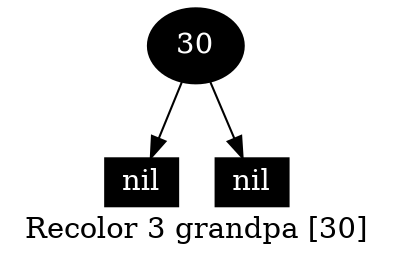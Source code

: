 digraph G {
    label="Recolor 3 grandpa [30]";
    node [width=0.5,fontcolor=white,style=filled];
    30 [fillcolor=black]
    30 -> NULLl30
    NULLl30 [label="nil",width=0.3,height=0.2,shape=box,fillcolor=black]
    30 -> NULLr30
    NULLr30 [label="nil",width=0.3,height=0.2,shape=box,fillcolor=black]
}
